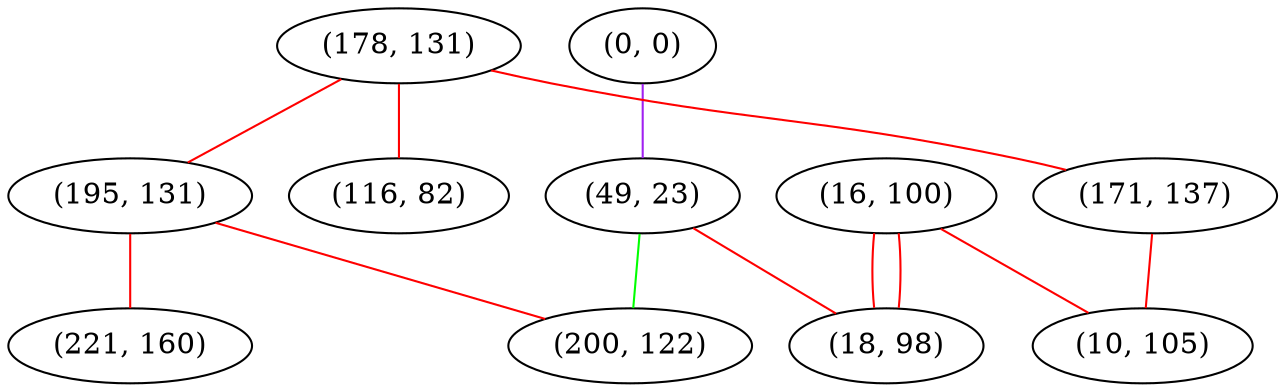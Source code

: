 graph "" {
"(0, 0)";
"(178, 131)";
"(195, 131)";
"(16, 100)";
"(171, 137)";
"(221, 160)";
"(49, 23)";
"(116, 82)";
"(200, 122)";
"(10, 105)";
"(18, 98)";
"(0, 0)" -- "(49, 23)"  [color=purple, key=0, weight=4];
"(178, 131)" -- "(116, 82)"  [color=red, key=0, weight=1];
"(178, 131)" -- "(171, 137)"  [color=red, key=0, weight=1];
"(178, 131)" -- "(195, 131)"  [color=red, key=0, weight=1];
"(195, 131)" -- "(200, 122)"  [color=red, key=0, weight=1];
"(195, 131)" -- "(221, 160)"  [color=red, key=0, weight=1];
"(16, 100)" -- "(10, 105)"  [color=red, key=0, weight=1];
"(16, 100)" -- "(18, 98)"  [color=red, key=0, weight=1];
"(16, 100)" -- "(18, 98)"  [color=red, key=1, weight=1];
"(171, 137)" -- "(10, 105)"  [color=red, key=0, weight=1];
"(49, 23)" -- "(200, 122)"  [color=green, key=0, weight=2];
"(49, 23)" -- "(18, 98)"  [color=red, key=0, weight=1];
}
